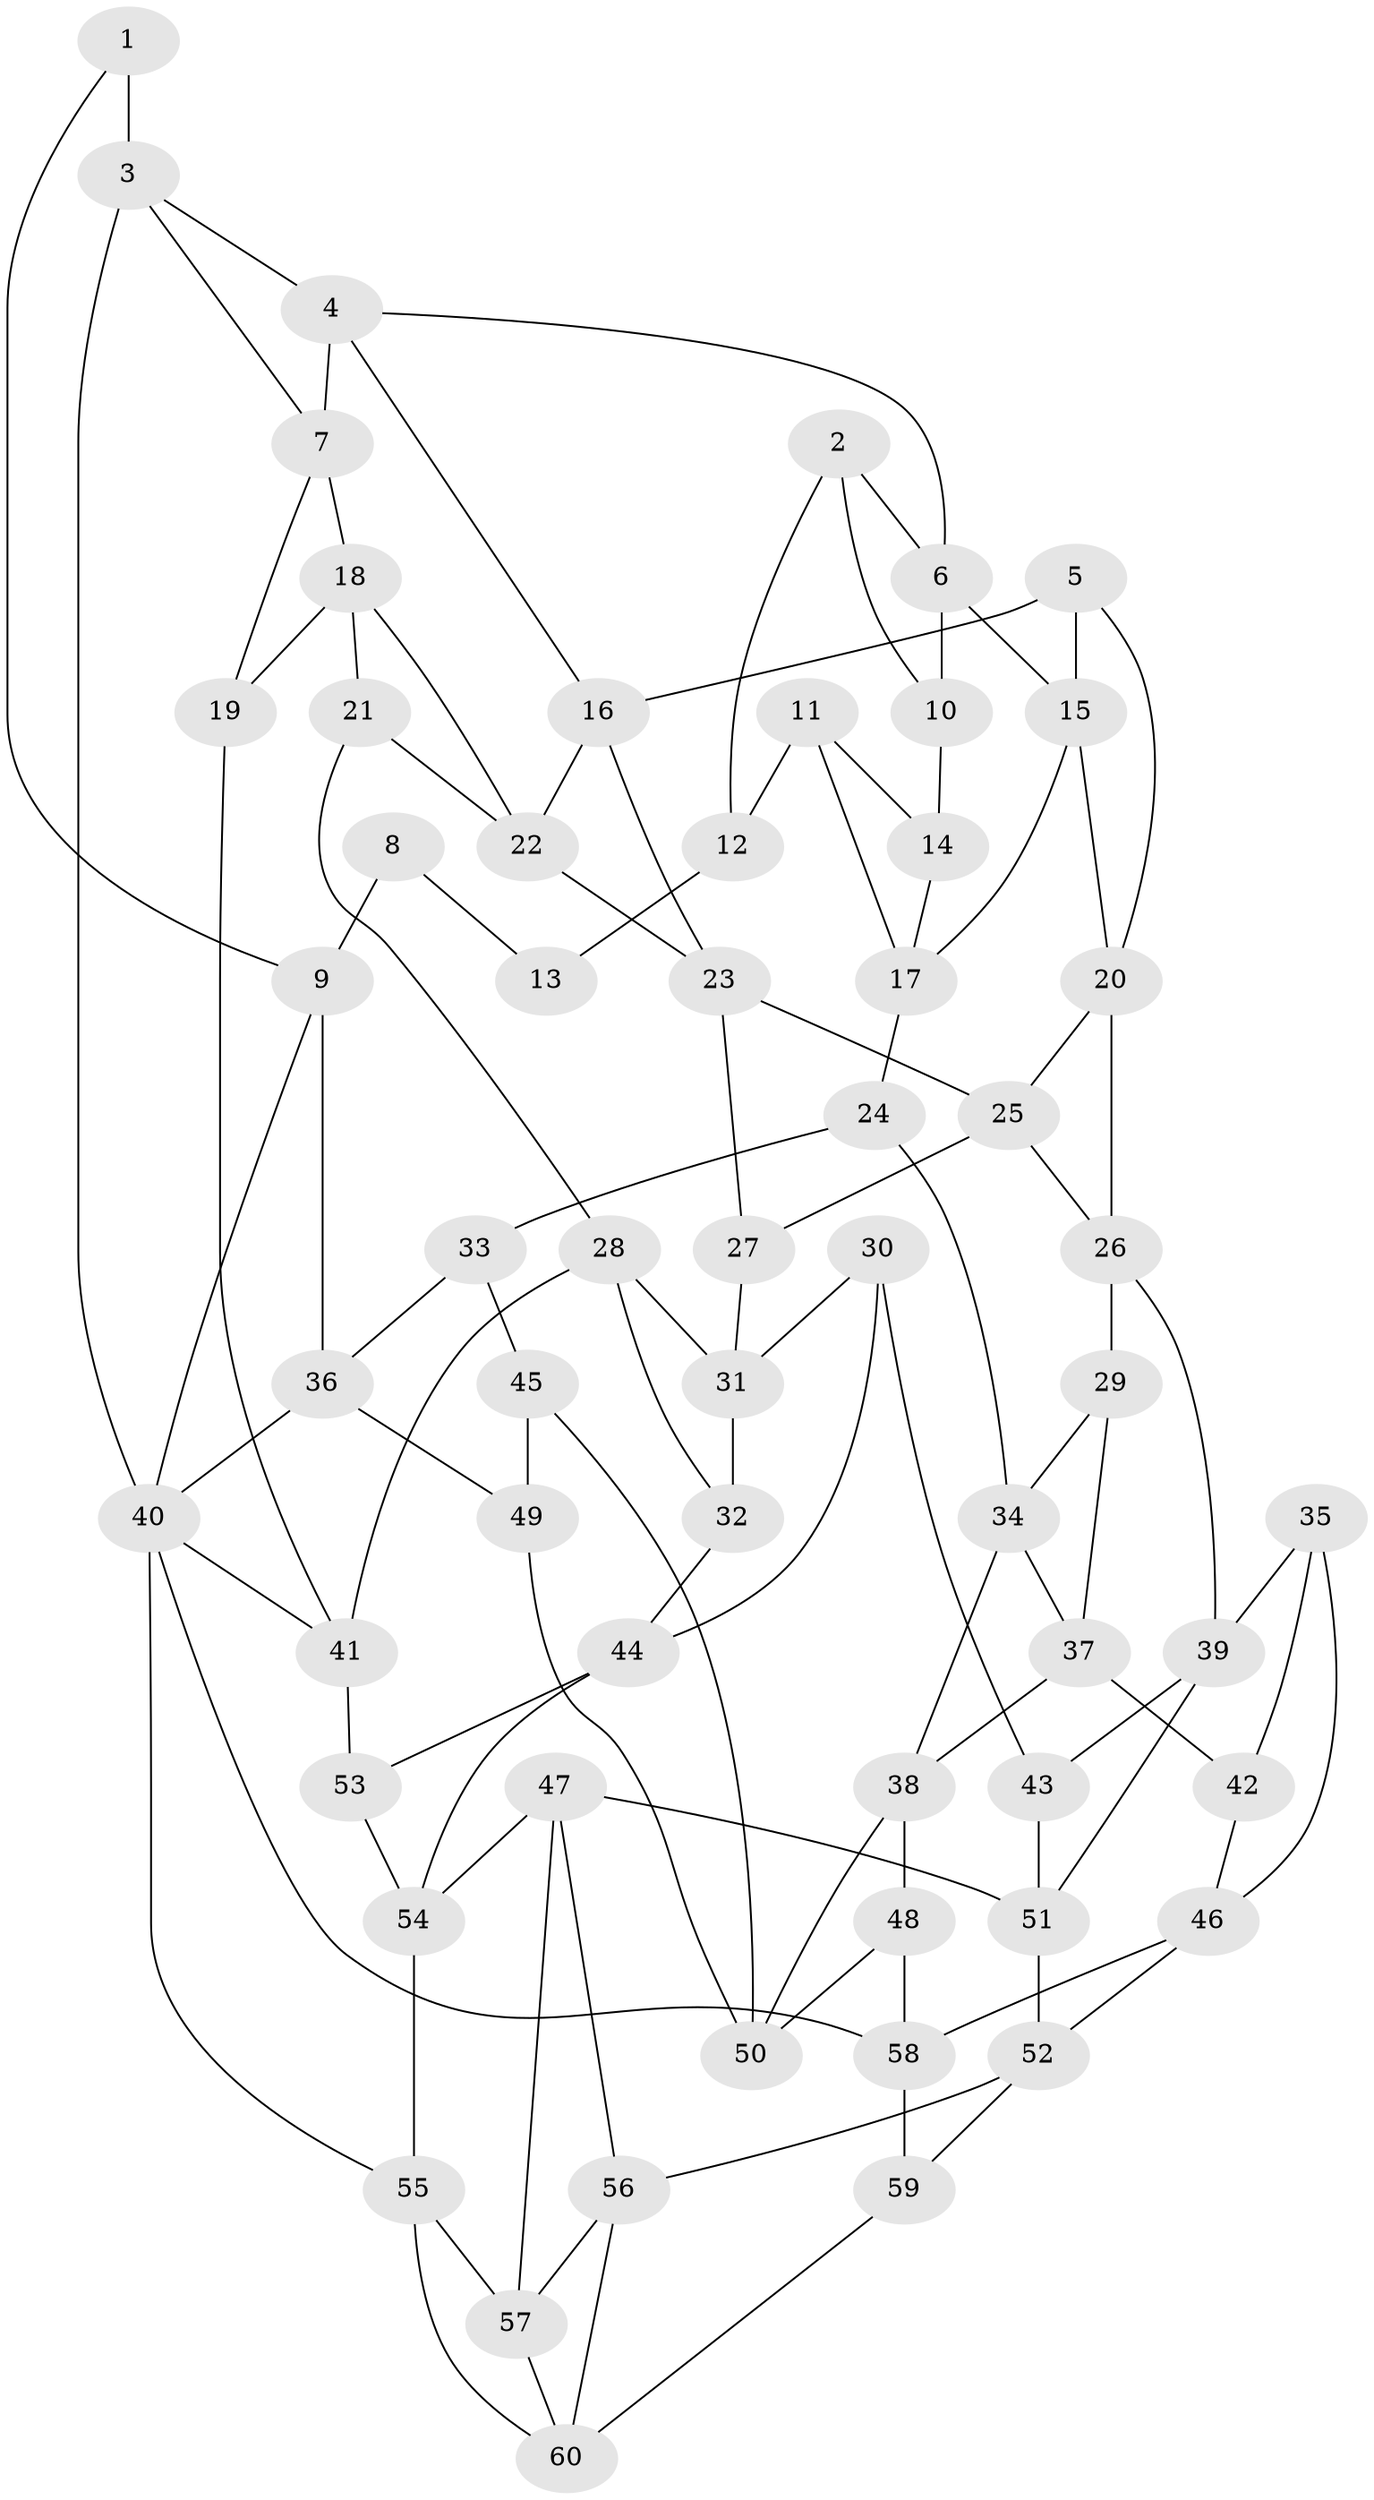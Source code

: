 // original degree distribution, {3: 0.025210084033613446, 5: 0.44537815126050423, 4: 0.2689075630252101, 6: 0.2605042016806723}
// Generated by graph-tools (version 1.1) at 2025/03/03/09/25 03:03:26]
// undirected, 60 vertices, 107 edges
graph export_dot {
graph [start="1"]
  node [color=gray90,style=filled];
  1;
  2;
  3;
  4;
  5;
  6;
  7;
  8;
  9;
  10;
  11;
  12;
  13;
  14;
  15;
  16;
  17;
  18;
  19;
  20;
  21;
  22;
  23;
  24;
  25;
  26;
  27;
  28;
  29;
  30;
  31;
  32;
  33;
  34;
  35;
  36;
  37;
  38;
  39;
  40;
  41;
  42;
  43;
  44;
  45;
  46;
  47;
  48;
  49;
  50;
  51;
  52;
  53;
  54;
  55;
  56;
  57;
  58;
  59;
  60;
  1 -- 3 [weight=2.0];
  1 -- 9 [weight=1.0];
  2 -- 6 [weight=1.0];
  2 -- 10 [weight=1.0];
  2 -- 12 [weight=1.0];
  3 -- 4 [weight=1.0];
  3 -- 7 [weight=1.0];
  3 -- 40 [weight=1.0];
  4 -- 6 [weight=1.0];
  4 -- 7 [weight=1.0];
  4 -- 16 [weight=1.0];
  5 -- 15 [weight=1.0];
  5 -- 16 [weight=1.0];
  5 -- 20 [weight=1.0];
  6 -- 10 [weight=1.0];
  6 -- 15 [weight=1.0];
  7 -- 18 [weight=1.0];
  7 -- 19 [weight=1.0];
  8 -- 9 [weight=2.0];
  8 -- 13 [weight=2.0];
  9 -- 36 [weight=1.0];
  9 -- 40 [weight=1.0];
  10 -- 14 [weight=1.0];
  11 -- 12 [weight=1.0];
  11 -- 14 [weight=1.0];
  11 -- 17 [weight=1.0];
  12 -- 13 [weight=2.0];
  14 -- 17 [weight=1.0];
  15 -- 17 [weight=1.0];
  15 -- 20 [weight=1.0];
  16 -- 22 [weight=1.0];
  16 -- 23 [weight=1.0];
  17 -- 24 [weight=1.0];
  18 -- 19 [weight=1.0];
  18 -- 21 [weight=1.0];
  18 -- 22 [weight=1.0];
  19 -- 41 [weight=1.0];
  20 -- 25 [weight=1.0];
  20 -- 26 [weight=1.0];
  21 -- 22 [weight=1.0];
  21 -- 28 [weight=1.0];
  22 -- 23 [weight=1.0];
  23 -- 25 [weight=1.0];
  23 -- 27 [weight=1.0];
  24 -- 33 [weight=1.0];
  24 -- 34 [weight=1.0];
  25 -- 26 [weight=1.0];
  25 -- 27 [weight=1.0];
  26 -- 29 [weight=1.0];
  26 -- 39 [weight=1.0];
  27 -- 31 [weight=1.0];
  28 -- 31 [weight=1.0];
  28 -- 32 [weight=1.0];
  28 -- 41 [weight=1.0];
  29 -- 34 [weight=1.0];
  29 -- 37 [weight=1.0];
  30 -- 31 [weight=1.0];
  30 -- 43 [weight=1.0];
  30 -- 44 [weight=1.0];
  31 -- 32 [weight=1.0];
  32 -- 44 [weight=1.0];
  33 -- 36 [weight=1.0];
  33 -- 45 [weight=2.0];
  34 -- 37 [weight=1.0];
  34 -- 38 [weight=1.0];
  35 -- 39 [weight=1.0];
  35 -- 42 [weight=1.0];
  35 -- 46 [weight=1.0];
  36 -- 40 [weight=1.0];
  36 -- 49 [weight=1.0];
  37 -- 38 [weight=1.0];
  37 -- 42 [weight=2.0];
  38 -- 48 [weight=1.0];
  38 -- 50 [weight=1.0];
  39 -- 43 [weight=2.0];
  39 -- 51 [weight=1.0];
  40 -- 41 [weight=1.0];
  40 -- 55 [weight=1.0];
  40 -- 58 [weight=1.0];
  41 -- 53 [weight=1.0];
  42 -- 46 [weight=1.0];
  43 -- 51 [weight=1.0];
  44 -- 53 [weight=1.0];
  44 -- 54 [weight=1.0];
  45 -- 49 [weight=1.0];
  45 -- 50 [weight=1.0];
  46 -- 52 [weight=1.0];
  46 -- 58 [weight=1.0];
  47 -- 51 [weight=1.0];
  47 -- 54 [weight=1.0];
  47 -- 56 [weight=1.0];
  47 -- 57 [weight=1.0];
  48 -- 50 [weight=1.0];
  48 -- 58 [weight=1.0];
  49 -- 50 [weight=1.0];
  51 -- 52 [weight=1.0];
  52 -- 56 [weight=1.0];
  52 -- 59 [weight=1.0];
  53 -- 54 [weight=1.0];
  54 -- 55 [weight=1.0];
  55 -- 57 [weight=1.0];
  55 -- 60 [weight=1.0];
  56 -- 57 [weight=3.0];
  56 -- 60 [weight=1.0];
  57 -- 60 [weight=1.0];
  58 -- 59 [weight=2.0];
  59 -- 60 [weight=1.0];
}

